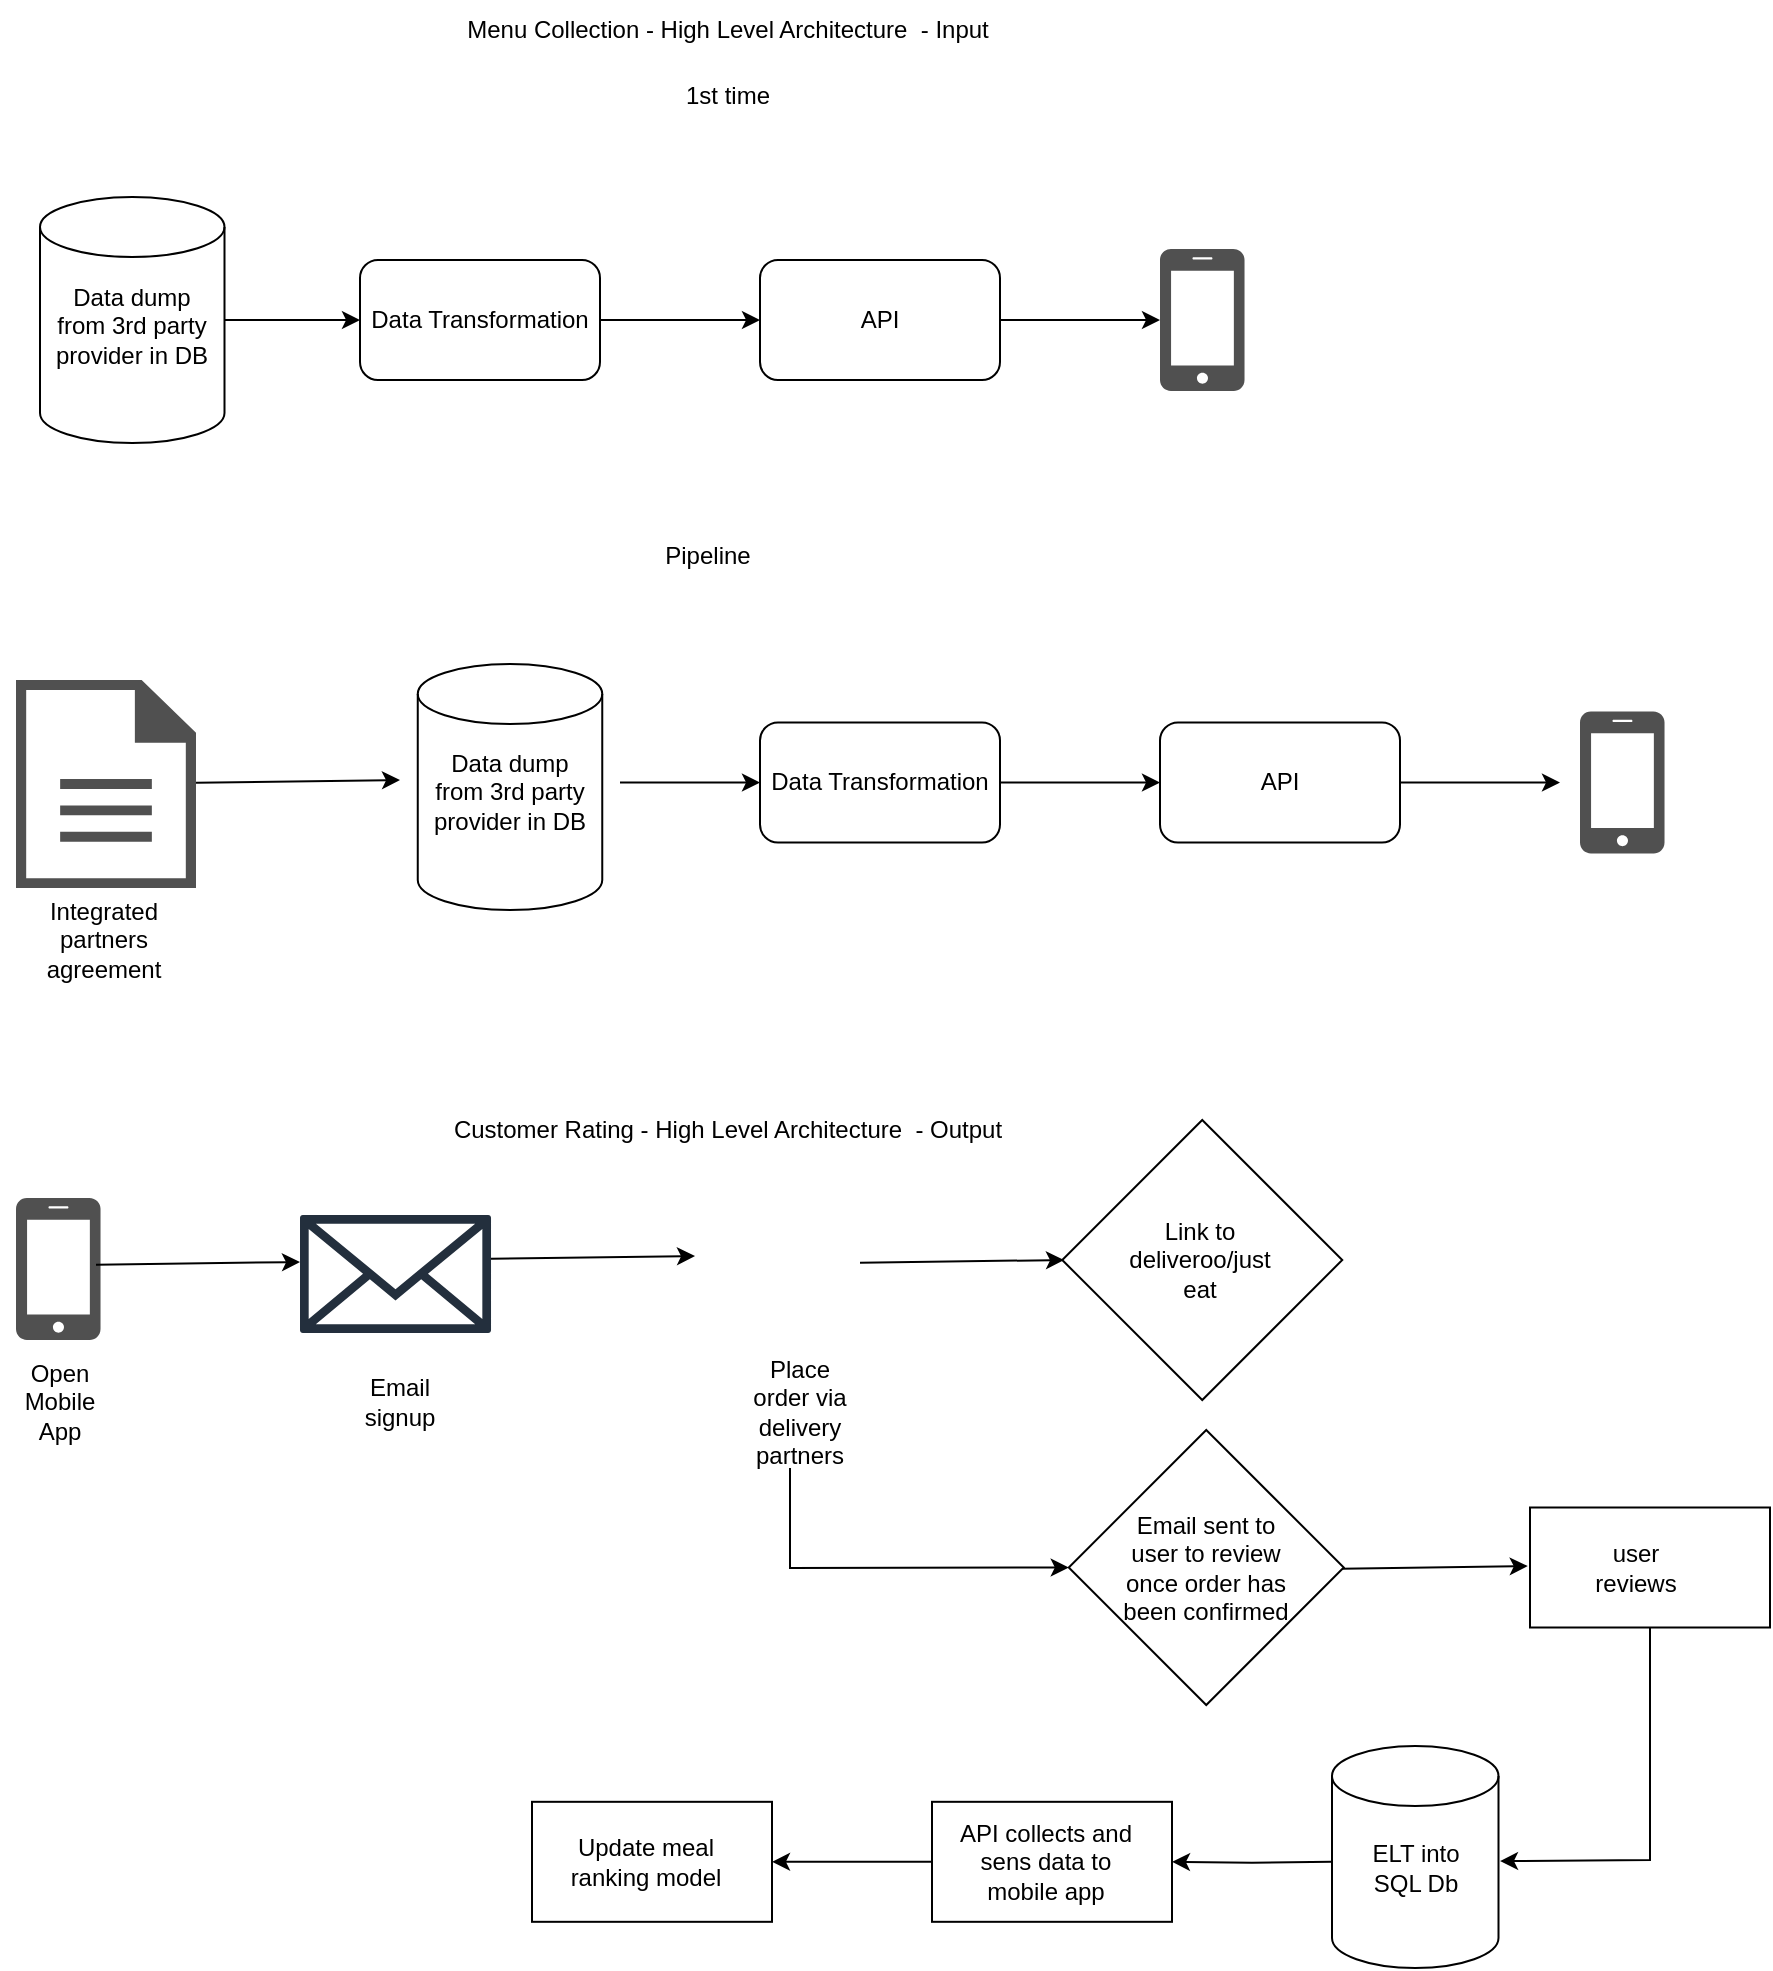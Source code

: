 <mxfile version="20.3.0" type="github">
  <diagram id="mXWO4GN3eBxZ8IwIYVMz" name="Page-1">
    <mxGraphModel dx="1320" dy="692" grid="1" gridSize="10" guides="1" tooltips="1" connect="1" arrows="1" fold="1" page="1" pageScale="1" pageWidth="827" pageHeight="1169" math="0" shadow="0">
      <root>
        <mxCell id="0" />
        <mxCell id="1" parent="0" />
        <mxCell id="d611CdAX5YgPBXfsF0dd-45" value="" style="shape=cylinder3;whiteSpace=wrap;html=1;boundedLbl=1;backgroundOutline=1;size=15;" vertex="1" parent="1">
          <mxGeometry x="258.88" y="342" width="92.25" height="123" as="geometry" />
        </mxCell>
        <mxCell id="RUqhI57rxPqJKJZaMw4q-12" value="" style="edgeStyle=orthogonalEdgeStyle;rounded=0;orthogonalLoop=1;jettySize=auto;html=1;entryX=0;entryY=0.5;entryDx=0;entryDy=0;" parent="1" target="RUqhI57rxPqJKJZaMw4q-11" edge="1">
          <mxGeometry relative="1" as="geometry">
            <Array as="points">
              <mxPoint x="180" y="170" />
              <mxPoint x="180" y="170" />
            </Array>
            <mxPoint x="160" y="170" as="sourcePoint" />
          </mxGeometry>
        </mxCell>
        <mxCell id="RUqhI57rxPqJKJZaMw4q-2" value="" style="sketch=0;pointerEvents=1;shadow=0;dashed=0;html=1;strokeColor=none;fillColor=#505050;labelPosition=center;verticalLabelPosition=bottom;verticalAlign=top;outlineConnect=0;align=center;shape=mxgraph.office.devices.cell_phone_iphone_standalone;" parent="1" vertex="1">
          <mxGeometry x="630" y="134.5" width="42.26" height="71" as="geometry" />
        </mxCell>
        <mxCell id="RUqhI57rxPqJKJZaMw4q-3" value="" style="sketch=0;outlineConnect=0;fontColor=#232F3E;gradientColor=none;fillColor=#232F3D;strokeColor=none;dashed=0;verticalLabelPosition=bottom;verticalAlign=top;align=center;html=1;fontSize=12;fontStyle=0;aspect=fixed;pointerEvents=1;shape=mxgraph.aws4.email_2;" parent="1" vertex="1">
          <mxGeometry x="200" y="617" width="95.51" height="60" as="geometry" />
        </mxCell>
        <mxCell id="RUqhI57rxPqJKJZaMw4q-4" value="" style="shape=image;html=1;verticalAlign=top;verticalLabelPosition=bottom;labelBackgroundColor=#ffffff;imageAspect=0;aspect=fixed;image=https://cdn0.iconfinder.com/data/icons/phosphor-regular-vol-4/256/shopping-cart-simple-128.png" parent="1" vertex="1">
          <mxGeometry x="400" y="607.5" width="90" height="90" as="geometry" />
        </mxCell>
        <mxCell id="RUqhI57rxPqJKJZaMw4q-9" value="Menu Collection - High Level Architecture&amp;nbsp; - Input" style="text;html=1;strokeColor=none;fillColor=none;align=center;verticalAlign=middle;whiteSpace=wrap;rounded=0;" parent="1" vertex="1">
          <mxGeometry x="169" y="10" width="490" height="30" as="geometry" />
        </mxCell>
        <mxCell id="RUqhI57rxPqJKJZaMw4q-10" value="1st time" style="text;html=1;strokeColor=none;fillColor=none;align=center;verticalAlign=middle;whiteSpace=wrap;rounded=0;" parent="1" vertex="1">
          <mxGeometry x="384" y="43.25" width="60" height="30" as="geometry" />
        </mxCell>
        <mxCell id="RUqhI57rxPqJKJZaMw4q-14" value="" style="edgeStyle=orthogonalEdgeStyle;rounded=0;orthogonalLoop=1;jettySize=auto;html=1;" parent="1" source="RUqhI57rxPqJKJZaMw4q-11" target="RUqhI57rxPqJKJZaMw4q-13" edge="1">
          <mxGeometry relative="1" as="geometry" />
        </mxCell>
        <mxCell id="RUqhI57rxPqJKJZaMw4q-11" value="Data Transformation" style="rounded=1;whiteSpace=wrap;html=1;" parent="1" vertex="1">
          <mxGeometry x="230" y="140" width="120" height="60" as="geometry" />
        </mxCell>
        <mxCell id="RUqhI57rxPqJKJZaMw4q-16" value="" style="edgeStyle=orthogonalEdgeStyle;rounded=0;orthogonalLoop=1;jettySize=auto;html=1;" parent="1" source="RUqhI57rxPqJKJZaMw4q-13" edge="1">
          <mxGeometry relative="1" as="geometry">
            <mxPoint x="630" y="170" as="targetPoint" />
          </mxGeometry>
        </mxCell>
        <mxCell id="RUqhI57rxPqJKJZaMw4q-13" value="API" style="whiteSpace=wrap;html=1;rounded=1;" parent="1" vertex="1">
          <mxGeometry x="430" y="140" width="120" height="60" as="geometry" />
        </mxCell>
        <mxCell id="d611CdAX5YgPBXfsF0dd-1" value="" style="edgeStyle=orthogonalEdgeStyle;rounded=0;orthogonalLoop=1;jettySize=auto;html=1;entryX=0;entryY=0.5;entryDx=0;entryDy=0;" edge="1" parent="1" target="d611CdAX5YgPBXfsF0dd-6">
          <mxGeometry relative="1" as="geometry">
            <Array as="points">
              <mxPoint x="380" y="401.25" />
              <mxPoint x="380" y="401.25" />
            </Array>
            <mxPoint x="360" y="401.3" as="sourcePoint" />
          </mxGeometry>
        </mxCell>
        <mxCell id="d611CdAX5YgPBXfsF0dd-2" value="" style="sketch=0;pointerEvents=1;shadow=0;dashed=0;html=1;strokeColor=none;fillColor=#505050;labelPosition=center;verticalLabelPosition=bottom;verticalAlign=top;outlineConnect=0;align=center;shape=mxgraph.office.devices.cell_phone_iphone_standalone;" vertex="1" parent="1">
          <mxGeometry x="840" y="365.75" width="42.26" height="71" as="geometry" />
        </mxCell>
        <mxCell id="d611CdAX5YgPBXfsF0dd-4" value="Data dump from 3rd party provider in DB" style="text;html=1;strokeColor=none;fillColor=none;align=center;verticalAlign=middle;whiteSpace=wrap;rounded=0;" vertex="1" parent="1">
          <mxGeometry x="265" y="391.25" width="80" height="30" as="geometry" />
        </mxCell>
        <mxCell id="d611CdAX5YgPBXfsF0dd-5" value="" style="edgeStyle=orthogonalEdgeStyle;rounded=0;orthogonalLoop=1;jettySize=auto;html=1;" edge="1" parent="1" source="d611CdAX5YgPBXfsF0dd-6" target="d611CdAX5YgPBXfsF0dd-8">
          <mxGeometry relative="1" as="geometry" />
        </mxCell>
        <mxCell id="d611CdAX5YgPBXfsF0dd-6" value="Data Transformation" style="rounded=1;whiteSpace=wrap;html=1;" vertex="1" parent="1">
          <mxGeometry x="430" y="371.25" width="120" height="60" as="geometry" />
        </mxCell>
        <mxCell id="d611CdAX5YgPBXfsF0dd-7" value="" style="edgeStyle=orthogonalEdgeStyle;rounded=0;orthogonalLoop=1;jettySize=auto;html=1;" edge="1" parent="1" source="d611CdAX5YgPBXfsF0dd-8">
          <mxGeometry relative="1" as="geometry">
            <mxPoint x="830" y="401.25" as="targetPoint" />
          </mxGeometry>
        </mxCell>
        <mxCell id="d611CdAX5YgPBXfsF0dd-8" value="API" style="whiteSpace=wrap;html=1;rounded=1;" vertex="1" parent="1">
          <mxGeometry x="630" y="371.25" width="120" height="60" as="geometry" />
        </mxCell>
        <mxCell id="d611CdAX5YgPBXfsF0dd-9" value="Pipeline" style="text;html=1;strokeColor=none;fillColor=none;align=center;verticalAlign=middle;whiteSpace=wrap;rounded=0;" vertex="1" parent="1">
          <mxGeometry x="374" y="273.25" width="60" height="30" as="geometry" />
        </mxCell>
        <mxCell id="d611CdAX5YgPBXfsF0dd-10" value="" style="sketch=0;pointerEvents=1;shadow=0;dashed=0;html=1;strokeColor=none;fillColor=#505050;labelPosition=center;verticalLabelPosition=bottom;verticalAlign=top;outlineConnect=0;align=center;shape=mxgraph.office.concepts.document;" vertex="1" parent="1">
          <mxGeometry x="58" y="350" width="90" height="104" as="geometry" />
        </mxCell>
        <mxCell id="d611CdAX5YgPBXfsF0dd-11" value="" style="endArrow=classic;html=1;rounded=0;entryX=0;entryY=0.5;entryDx=0;entryDy=0;entryPerimeter=0;" edge="1" parent="1" source="d611CdAX5YgPBXfsF0dd-10">
          <mxGeometry width="50" height="50" relative="1" as="geometry">
            <mxPoint x="140" y="380" as="sourcePoint" />
            <mxPoint x="250" y="400" as="targetPoint" />
          </mxGeometry>
        </mxCell>
        <mxCell id="d611CdAX5YgPBXfsF0dd-12" value="Integrated partners agreement" style="text;html=1;strokeColor=none;fillColor=none;align=center;verticalAlign=middle;whiteSpace=wrap;rounded=0;" vertex="1" parent="1">
          <mxGeometry x="72" y="465" width="60" height="30" as="geometry" />
        </mxCell>
        <mxCell id="d611CdAX5YgPBXfsF0dd-13" value="Customer Rating - High Level Architecture&amp;nbsp; - Output" style="text;html=1;strokeColor=none;fillColor=none;align=center;verticalAlign=middle;whiteSpace=wrap;rounded=0;" vertex="1" parent="1">
          <mxGeometry x="169" y="560" width="490" height="30" as="geometry" />
        </mxCell>
        <mxCell id="d611CdAX5YgPBXfsF0dd-14" value="" style="sketch=0;pointerEvents=1;shadow=0;dashed=0;html=1;strokeColor=none;fillColor=#505050;labelPosition=center;verticalLabelPosition=bottom;verticalAlign=top;outlineConnect=0;align=center;shape=mxgraph.office.devices.cell_phone_iphone_standalone;" vertex="1" parent="1">
          <mxGeometry x="58" y="609" width="42.26" height="71" as="geometry" />
        </mxCell>
        <mxCell id="d611CdAX5YgPBXfsF0dd-15" value="" style="rhombus;whiteSpace=wrap;html=1;" vertex="1" parent="1">
          <mxGeometry x="581.13" y="570" width="140" height="140" as="geometry" />
        </mxCell>
        <mxCell id="d611CdAX5YgPBXfsF0dd-19" value="" style="endArrow=classic;html=1;rounded=0;entryX=0;entryY=0.5;entryDx=0;entryDy=0;entryPerimeter=0;" edge="1" parent="1">
          <mxGeometry width="50" height="50" relative="1" as="geometry">
            <mxPoint x="98" y="642.388" as="sourcePoint" />
            <mxPoint x="200" y="641" as="targetPoint" />
          </mxGeometry>
        </mxCell>
        <mxCell id="d611CdAX5YgPBXfsF0dd-20" value="" style="endArrow=classic;html=1;rounded=0;entryX=0;entryY=0.5;entryDx=0;entryDy=0;entryPerimeter=0;" edge="1" parent="1">
          <mxGeometry width="50" height="50" relative="1" as="geometry">
            <mxPoint x="295.51" y="639.388" as="sourcePoint" />
            <mxPoint x="397.51" y="638" as="targetPoint" />
          </mxGeometry>
        </mxCell>
        <mxCell id="d611CdAX5YgPBXfsF0dd-21" value="" style="endArrow=classic;html=1;rounded=0;entryX=0;entryY=0.5;entryDx=0;entryDy=0;entryPerimeter=0;" edge="1" parent="1">
          <mxGeometry width="50" height="50" relative="1" as="geometry">
            <mxPoint x="480" y="641.388" as="sourcePoint" />
            <mxPoint x="582" y="640" as="targetPoint" />
          </mxGeometry>
        </mxCell>
        <mxCell id="d611CdAX5YgPBXfsF0dd-22" value="" style="endArrow=classic;html=1;rounded=0;entryX=0;entryY=0.5;entryDx=0;entryDy=0;" edge="1" parent="1" target="d611CdAX5YgPBXfsF0dd-27">
          <mxGeometry width="50" height="50" relative="1" as="geometry">
            <mxPoint x="445" y="744" as="sourcePoint" />
            <mxPoint x="535" y="794" as="targetPoint" />
            <Array as="points">
              <mxPoint x="445" y="794" />
            </Array>
          </mxGeometry>
        </mxCell>
        <mxCell id="d611CdAX5YgPBXfsF0dd-23" value="" style="endArrow=classic;html=1;rounded=0;entryX=0;entryY=0.5;entryDx=0;entryDy=0;entryPerimeter=0;" edge="1" parent="1">
          <mxGeometry width="50" height="50" relative="1" as="geometry">
            <mxPoint x="711.88" y="794.448" as="sourcePoint" />
            <mxPoint x="813.88" y="793.06" as="targetPoint" />
          </mxGeometry>
        </mxCell>
        <mxCell id="d611CdAX5YgPBXfsF0dd-24" value="" style="endArrow=classic;html=1;rounded=0;exitX=0.5;exitY=1;exitDx=0;exitDy=0;" edge="1" parent="1" source="d611CdAX5YgPBXfsF0dd-28">
          <mxGeometry width="50" height="50" relative="1" as="geometry">
            <mxPoint x="780.26" y="881.388" as="sourcePoint" />
            <mxPoint x="800" y="940.538" as="targetPoint" />
            <Array as="points">
              <mxPoint x="875" y="940" />
            </Array>
          </mxGeometry>
        </mxCell>
        <mxCell id="d611CdAX5YgPBXfsF0dd-27" value="" style="rhombus;whiteSpace=wrap;html=1;" vertex="1" parent="1">
          <mxGeometry x="584.38" y="725" width="137.5" height="137.5" as="geometry" />
        </mxCell>
        <mxCell id="d611CdAX5YgPBXfsF0dd-28" value="" style="rounded=0;whiteSpace=wrap;html=1;" vertex="1" parent="1">
          <mxGeometry x="815" y="763.75" width="120" height="60" as="geometry" />
        </mxCell>
        <mxCell id="d611CdAX5YgPBXfsF0dd-31" value="" style="edgeStyle=orthogonalEdgeStyle;rounded=0;orthogonalLoop=1;jettySize=auto;html=1;" edge="1" parent="1" target="d611CdAX5YgPBXfsF0dd-30">
          <mxGeometry relative="1" as="geometry">
            <mxPoint x="716" y="940.909" as="sourcePoint" />
          </mxGeometry>
        </mxCell>
        <mxCell id="d611CdAX5YgPBXfsF0dd-33" value="" style="edgeStyle=orthogonalEdgeStyle;rounded=0;orthogonalLoop=1;jettySize=auto;html=1;" edge="1" parent="1" source="d611CdAX5YgPBXfsF0dd-30" target="d611CdAX5YgPBXfsF0dd-32">
          <mxGeometry relative="1" as="geometry" />
        </mxCell>
        <mxCell id="d611CdAX5YgPBXfsF0dd-30" value="" style="whiteSpace=wrap;html=1;rounded=0;" vertex="1" parent="1">
          <mxGeometry x="516" y="910.909" width="120" height="60" as="geometry" />
        </mxCell>
        <mxCell id="d611CdAX5YgPBXfsF0dd-32" value="" style="whiteSpace=wrap;html=1;rounded=0;" vertex="1" parent="1">
          <mxGeometry x="316" y="910.909" width="120" height="60" as="geometry" />
        </mxCell>
        <mxCell id="d611CdAX5YgPBXfsF0dd-35" value="Open Mobile App" style="text;html=1;strokeColor=none;fillColor=none;align=center;verticalAlign=middle;whiteSpace=wrap;rounded=0;" vertex="1" parent="1">
          <mxGeometry x="50" y="696" width="60" height="30" as="geometry" />
        </mxCell>
        <mxCell id="d611CdAX5YgPBXfsF0dd-36" value="Email signup" style="text;html=1;strokeColor=none;fillColor=none;align=center;verticalAlign=middle;whiteSpace=wrap;rounded=0;" vertex="1" parent="1">
          <mxGeometry x="220" y="696" width="60" height="30" as="geometry" />
        </mxCell>
        <mxCell id="d611CdAX5YgPBXfsF0dd-37" value="Place order via delivery partners" style="text;html=1;strokeColor=none;fillColor=none;align=center;verticalAlign=middle;whiteSpace=wrap;rounded=0;" vertex="1" parent="1">
          <mxGeometry x="420" y="701" width="60" height="30" as="geometry" />
        </mxCell>
        <mxCell id="d611CdAX5YgPBXfsF0dd-38" value="Link to deliveroo/just eat" style="text;html=1;strokeColor=none;fillColor=none;align=center;verticalAlign=middle;whiteSpace=wrap;rounded=0;" vertex="1" parent="1">
          <mxGeometry x="620" y="625" width="60" height="30" as="geometry" />
        </mxCell>
        <mxCell id="d611CdAX5YgPBXfsF0dd-39" value="Email sent to user to review once order has been confirmed" style="text;html=1;strokeColor=none;fillColor=none;align=center;verticalAlign=middle;whiteSpace=wrap;rounded=0;" vertex="1" parent="1">
          <mxGeometry x="610.13" y="778.75" width="86" height="30" as="geometry" />
        </mxCell>
        <mxCell id="d611CdAX5YgPBXfsF0dd-40" value="user reviews" style="text;html=1;strokeColor=none;fillColor=none;align=center;verticalAlign=middle;whiteSpace=wrap;rounded=0;" vertex="1" parent="1">
          <mxGeometry x="838" y="778.75" width="60" height="30" as="geometry" />
        </mxCell>
        <mxCell id="d611CdAX5YgPBXfsF0dd-42" value="API collects and sens data to mobile app" style="text;html=1;strokeColor=none;fillColor=none;align=center;verticalAlign=middle;whiteSpace=wrap;rounded=0;" vertex="1" parent="1">
          <mxGeometry x="523.38" y="925.91" width="100" height="30" as="geometry" />
        </mxCell>
        <mxCell id="d611CdAX5YgPBXfsF0dd-43" value="Update meal ranking model" style="text;html=1;strokeColor=none;fillColor=none;align=center;verticalAlign=middle;whiteSpace=wrap;rounded=0;" vertex="1" parent="1">
          <mxGeometry x="326" y="926" width="94" height="30" as="geometry" />
        </mxCell>
        <mxCell id="d611CdAX5YgPBXfsF0dd-44" value="" style="shape=cylinder3;whiteSpace=wrap;html=1;boundedLbl=1;backgroundOutline=1;size=15;" vertex="1" parent="1">
          <mxGeometry x="716" y="883" width="83.25" height="111" as="geometry" />
        </mxCell>
        <mxCell id="d611CdAX5YgPBXfsF0dd-41" value="ELT into SQL Db" style="text;html=1;strokeColor=none;fillColor=none;align=center;verticalAlign=middle;whiteSpace=wrap;rounded=0;" vertex="1" parent="1">
          <mxGeometry x="727.63" y="929" width="60" height="30" as="geometry" />
        </mxCell>
        <mxCell id="d611CdAX5YgPBXfsF0dd-46" value="" style="shape=cylinder3;whiteSpace=wrap;html=1;boundedLbl=1;backgroundOutline=1;size=15;" vertex="1" parent="1">
          <mxGeometry x="70" y="108.5" width="92.25" height="123" as="geometry" />
        </mxCell>
        <mxCell id="d611CdAX5YgPBXfsF0dd-47" value="Data dump from 3rd party provider in DB" style="text;html=1;strokeColor=none;fillColor=none;align=center;verticalAlign=middle;whiteSpace=wrap;rounded=0;" vertex="1" parent="1">
          <mxGeometry x="76.12" y="157.75" width="80" height="30" as="geometry" />
        </mxCell>
      </root>
    </mxGraphModel>
  </diagram>
</mxfile>

